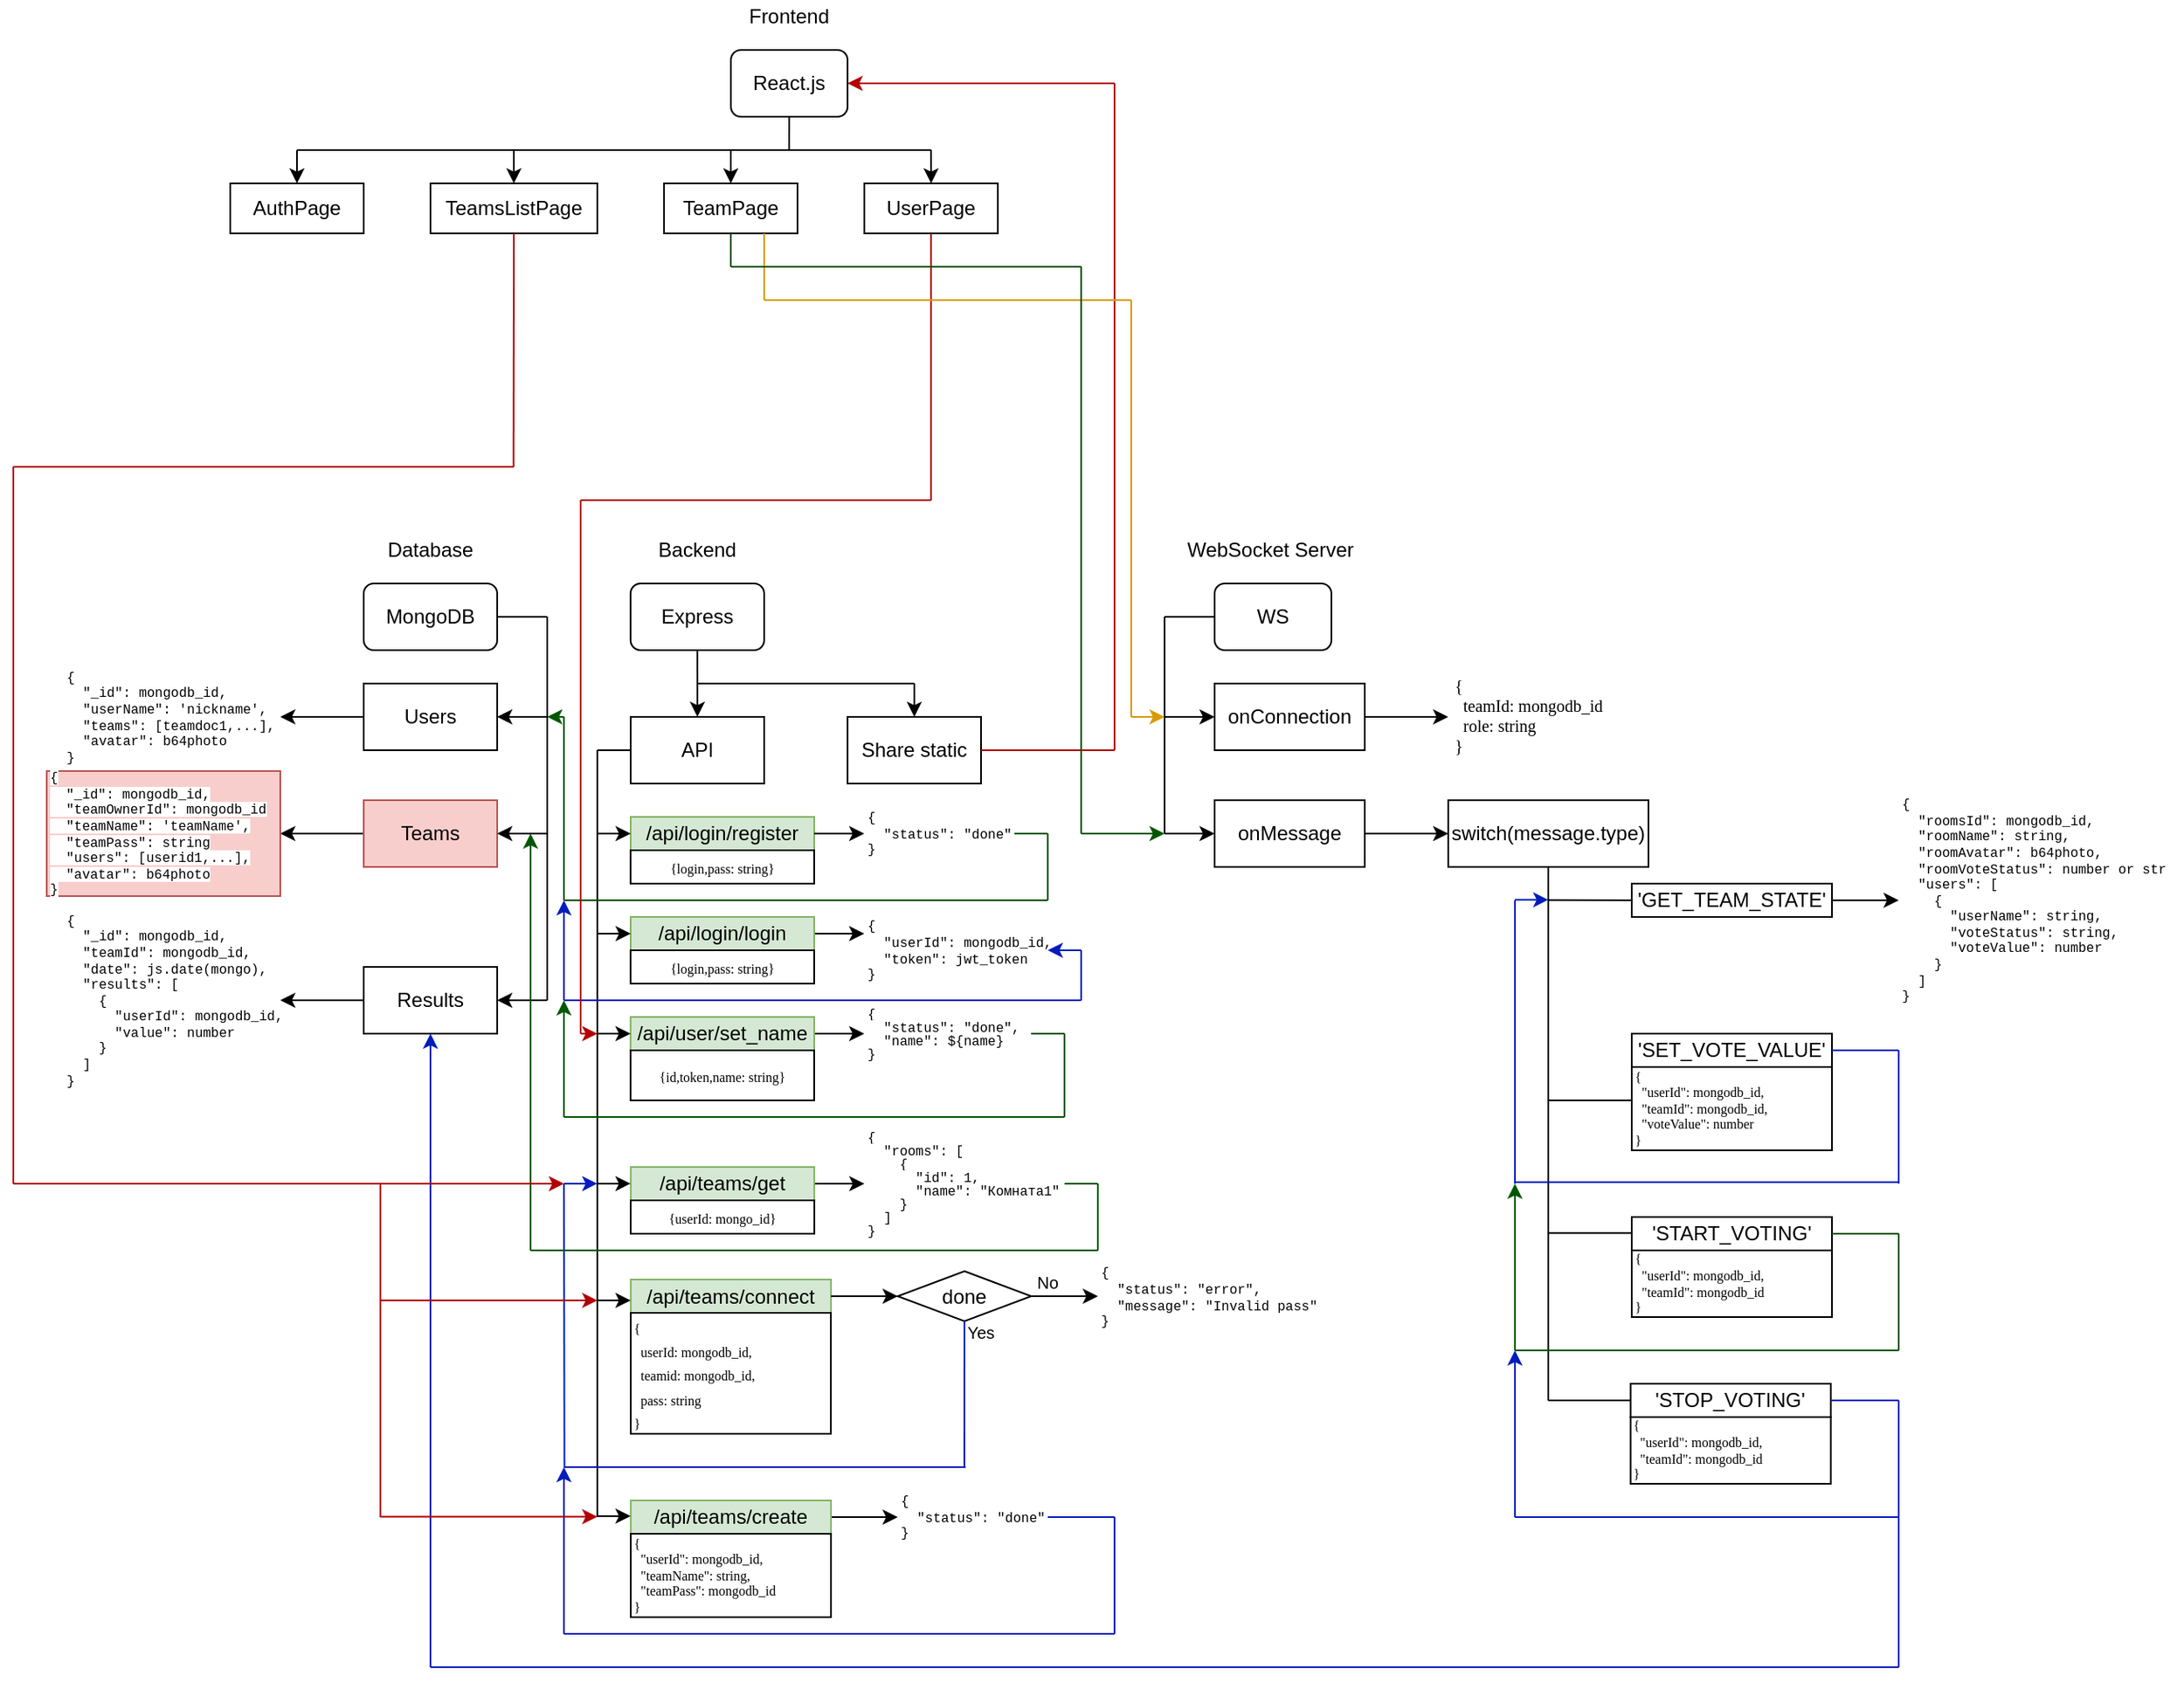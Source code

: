 <mxfile version="12.4.2" type="device" pages="1"><diagram id="oqWK3I_0CHw4mxPbnRMD" name="Planning Poker"><mxGraphModel dx="1673" dy="2136" grid="1" gridSize="10" guides="1" tooltips="1" connect="1" arrows="1" fold="1" page="1" pageScale="1" pageWidth="827" pageHeight="1169" math="0" shadow="0"><root><mxCell id="0"/><mxCell id="1" parent="0"/><mxCell id="MlrkvSgmMWISYSeaWfEt-1" value="Backend" style="text;html=1;strokeColor=none;fillColor=none;align=center;verticalAlign=middle;whiteSpace=wrap;rounded=0;" parent="1" vertex="1"><mxGeometry x="550" y="-800" width="60" height="20" as="geometry"/></mxCell><mxCell id="MlrkvSgmMWISYSeaWfEt-4" value="WS" style="rounded=1;whiteSpace=wrap;html=1;" parent="1" vertex="1"><mxGeometry x="890" y="-770" width="70" height="40" as="geometry"/></mxCell><mxCell id="MlrkvSgmMWISYSeaWfEt-18" style="edgeStyle=orthogonalEdgeStyle;rounded=0;orthogonalLoop=1;jettySize=auto;html=1;exitX=1;exitY=0.5;exitDx=0;exitDy=0;entryX=0;entryY=0.5;entryDx=0;entryDy=0;" parent="1" source="MlrkvSgmMWISYSeaWfEt-16" edge="1"><mxGeometry relative="1" as="geometry"><mxPoint x="1030" y="-690" as="targetPoint"/></mxGeometry></mxCell><mxCell id="MlrkvSgmMWISYSeaWfEt-16" value="onConnection" style="rounded=0;whiteSpace=wrap;html=1;" parent="1" vertex="1"><mxGeometry x="890" y="-710" width="90" height="40" as="geometry"/></mxCell><mxCell id="MlrkvSgmMWISYSeaWfEt-21" style="edgeStyle=orthogonalEdgeStyle;rounded=0;orthogonalLoop=1;jettySize=auto;html=1;exitX=1;exitY=0.5;exitDx=0;exitDy=0;entryX=0;entryY=0.5;entryDx=0;entryDy=0;" parent="1" source="MlrkvSgmMWISYSeaWfEt-19" target="MlrkvSgmMWISYSeaWfEt-20" edge="1"><mxGeometry relative="1" as="geometry"/></mxCell><mxCell id="MlrkvSgmMWISYSeaWfEt-19" value="onMessage" style="rounded=0;whiteSpace=wrap;html=1;" parent="1" vertex="1"><mxGeometry x="890" y="-640" width="90" height="40" as="geometry"/></mxCell><mxCell id="MlrkvSgmMWISYSeaWfEt-20" value="switch(message.type)" style="rounded=0;whiteSpace=wrap;html=1;" parent="1" vertex="1"><mxGeometry x="1030" y="-640" width="120" height="40" as="geometry"/></mxCell><mxCell id="MlrkvSgmMWISYSeaWfEt-22" value="" style="endArrow=none;html=1;entryX=0.5;entryY=1;entryDx=0;entryDy=0;" parent="1" target="MlrkvSgmMWISYSeaWfEt-20" edge="1"><mxGeometry width="50" height="50" relative="1" as="geometry"><mxPoint x="1090" y="-280" as="sourcePoint"/><mxPoint x="1083" y="-550" as="targetPoint"/></mxGeometry></mxCell><mxCell id="MlrkvSgmMWISYSeaWfEt-23" value="" style="endArrow=none;html=1;" parent="1" edge="1"><mxGeometry width="50" height="50" relative="1" as="geometry"><mxPoint x="1090" y="-580.1" as="sourcePoint"/><mxPoint x="1140" y="-580.055" as="targetPoint"/></mxGeometry></mxCell><mxCell id="MlrkvSgmMWISYSeaWfEt-27" value="" style="endArrow=none;html=1;entryX=0;entryY=0.5;entryDx=0;entryDy=0;" parent="1" target="MlrkvSgmMWISYSeaWfEt-4" edge="1"><mxGeometry width="50" height="50" relative="1" as="geometry"><mxPoint x="860" y="-750" as="sourcePoint"/><mxPoint x="840" y="-740" as="targetPoint"/></mxGeometry></mxCell><mxCell id="MlrkvSgmMWISYSeaWfEt-28" value="" style="endArrow=none;html=1;" parent="1" edge="1"><mxGeometry width="50" height="50" relative="1" as="geometry"><mxPoint x="860" y="-620" as="sourcePoint"/><mxPoint x="860" y="-750" as="targetPoint"/></mxGeometry></mxCell><mxCell id="MlrkvSgmMWISYSeaWfEt-29" value="" style="endArrow=classic;html=1;entryX=0;entryY=0.5;entryDx=0;entryDy=0;" parent="1" target="MlrkvSgmMWISYSeaWfEt-16" edge="1"><mxGeometry width="50" height="50" relative="1" as="geometry"><mxPoint x="860" y="-690" as="sourcePoint"/><mxPoint x="910" y="-740" as="targetPoint"/></mxGeometry></mxCell><mxCell id="MlrkvSgmMWISYSeaWfEt-31" value="" style="endArrow=classic;html=1;entryX=0;entryY=0.5;entryDx=0;entryDy=0;" parent="1" target="MlrkvSgmMWISYSeaWfEt-19" edge="1"><mxGeometry width="50" height="50" relative="1" as="geometry"><mxPoint x="860" y="-620" as="sourcePoint"/><mxPoint x="910" y="-670" as="targetPoint"/></mxGeometry></mxCell><mxCell id="v33oi01ubIaCgKo_SP07-1" value="MongoDB" style="rounded=1;whiteSpace=wrap;html=1;" parent="1" vertex="1"><mxGeometry x="380" y="-770" width="80" height="40" as="geometry"/></mxCell><mxCell id="v33oi01ubIaCgKo_SP07-2" value="Users" style="rounded=0;whiteSpace=wrap;html=1;" parent="1" vertex="1"><mxGeometry x="380" y="-710" width="80" height="40" as="geometry"/></mxCell><mxCell id="v33oi01ubIaCgKo_SP07-3" value="" style="endArrow=none;html=1;exitX=1;exitY=0.5;exitDx=0;exitDy=0;" parent="1" source="v33oi01ubIaCgKo_SP07-1" edge="1"><mxGeometry width="50" height="50" relative="1" as="geometry"><mxPoint x="480" y="-760" as="sourcePoint"/><mxPoint x="490" y="-750" as="targetPoint"/></mxGeometry></mxCell><mxCell id="v33oi01ubIaCgKo_SP07-4" value="" style="endArrow=none;html=1;" parent="1" edge="1"><mxGeometry width="50" height="50" relative="1" as="geometry"><mxPoint x="490" y="-520" as="sourcePoint"/><mxPoint x="490" y="-750" as="targetPoint"/></mxGeometry></mxCell><mxCell id="v33oi01ubIaCgKo_SP07-5" value="" style="endArrow=classic;html=1;entryX=1;entryY=0.5;entryDx=0;entryDy=0;" parent="1" target="v33oi01ubIaCgKo_SP07-2" edge="1"><mxGeometry width="50" height="50" relative="1" as="geometry"><mxPoint x="490" y="-690" as="sourcePoint"/><mxPoint x="230" y="-750" as="targetPoint"/></mxGeometry></mxCell><mxCell id="v33oi01ubIaCgKo_SP07-6" value="&amp;nbsp;" style="text;html=1;align=center;verticalAlign=middle;resizable=0;points=[];;autosize=1;" parent="1" vertex="1"><mxGeometry x="481" y="-660" width="20" height="20" as="geometry"/></mxCell><mxCell id="v33oi01ubIaCgKo_SP07-8" value="" style="endArrow=classic;html=1;exitX=0;exitY=0.5;exitDx=0;exitDy=0;entryX=1;entryY=0.5;entryDx=0;entryDy=0;" parent="1" source="v33oi01ubIaCgKo_SP07-2" target="v33oi01ubIaCgKo_SP07-12" edge="1"><mxGeometry width="50" height="50" relative="1" as="geometry"><mxPoint x="200" y="-730" as="sourcePoint"/><mxPoint x="330" y="-690" as="targetPoint"/></mxGeometry></mxCell><mxCell id="v33oi01ubIaCgKo_SP07-11" value="Database" style="text;html=1;strokeColor=none;fillColor=none;align=center;verticalAlign=middle;whiteSpace=wrap;rounded=0;" parent="1" vertex="1"><mxGeometry x="390" y="-800" width="60" height="20" as="geometry"/></mxCell><mxCell id="v33oi01ubIaCgKo_SP07-12" value="&lt;div style=&quot;font-family: &amp;#34;jetbrains mono&amp;#34; , &amp;#34;consolas&amp;#34; , &amp;#34;courier new&amp;#34; , monospace ; line-height: 120% ; white-space: pre ; font-size: 8px&quot;&gt;&lt;div&gt;&lt;span style=&quot;background-color: rgb(255 , 255 , 255)&quot;&gt;{&lt;/span&gt;&lt;/div&gt;&lt;div&gt;&lt;span style=&quot;background-color: rgb(255 , 255 , 255)&quot;&gt;&amp;nbsp;&amp;nbsp;&quot;_id&quot;: mongodb_id,&lt;/span&gt;&lt;/div&gt;&lt;div&gt;&lt;span style=&quot;background-color: rgb(255 , 255 , 255)&quot;&gt;  &quot;userName&quot;: 'nickname',&lt;/span&gt;&lt;/div&gt;&lt;div&gt;&lt;span style=&quot;background-color: rgb(255 , 255 , 255)&quot;&gt;  &quot;teams&quot;: [teamdoc1,...],&lt;/span&gt;&lt;/div&gt;&lt;div&gt;&lt;span style=&quot;background-color: rgb(255 , 255 , 255)&quot;&gt;  &quot;avatar&quot;: b64photo&lt;/span&gt;&lt;/div&gt;&lt;div&gt;&lt;span style=&quot;background-color: rgb(255 , 255 , 255)&quot;&gt;}&lt;/span&gt;&lt;/div&gt;&lt;/div&gt;" style="text;html=1;strokeColor=none;fillColor=none;align=left;verticalAlign=middle;whiteSpace=wrap;rounded=0;" parent="1" vertex="1"><mxGeometry x="200" y="-715" width="130" height="50" as="geometry"/></mxCell><mxCell id="v33oi01ubIaCgKo_SP07-16" style="edgeStyle=orthogonalEdgeStyle;rounded=0;orthogonalLoop=1;jettySize=auto;html=1;entryX=1;entryY=0.5;entryDx=0;entryDy=0;" parent="1" source="v33oi01ubIaCgKo_SP07-13" target="v33oi01ubIaCgKo_SP07-15" edge="1"><mxGeometry relative="1" as="geometry"/></mxCell><mxCell id="v33oi01ubIaCgKo_SP07-13" value="Teams" style="rounded=0;whiteSpace=wrap;html=1;fillColor=#f8cecc;strokeColor=#b85450;" parent="1" vertex="1"><mxGeometry x="380" y="-640" width="80" height="40" as="geometry"/></mxCell><mxCell id="v33oi01ubIaCgKo_SP07-14" value="" style="endArrow=classic;html=1;entryX=1;entryY=0.5;entryDx=0;entryDy=0;" parent="1" target="v33oi01ubIaCgKo_SP07-13" edge="1"><mxGeometry width="50" height="50" relative="1" as="geometry"><mxPoint x="490" y="-620" as="sourcePoint"/><mxPoint x="560" y="-590" as="targetPoint"/></mxGeometry></mxCell><mxCell id="v33oi01ubIaCgKo_SP07-15" value="&lt;div style=&quot;font-family: &amp;#34;jetbrains mono&amp;#34; , &amp;#34;consolas&amp;#34; , &amp;#34;courier new&amp;#34; , monospace ; line-height: 120% ; white-space: pre ; font-size: 8px&quot;&gt;&lt;div&gt;&lt;span style=&quot;background-color: rgb(255 , 255 , 255)&quot;&gt;{&lt;/span&gt;&lt;/div&gt;&lt;div&gt;&lt;span style=&quot;background-color: rgb(255 , 255 , 255)&quot;&gt;&amp;nbsp;&amp;nbsp;&quot;_id&quot;: mongodb_id,&lt;/span&gt;&lt;/div&gt;&lt;div&gt;&lt;span style=&quot;background-color: rgb(255 , 255 , 255)&quot;&gt;  &quot;teamOwnerId&quot;: mongodb_id&lt;/span&gt;&lt;/div&gt;&lt;div&gt;&lt;span style=&quot;background-color: rgb(255 , 255 , 255)&quot;&gt;  &quot;teamName&quot;: 'teamName',&lt;/span&gt;&lt;/div&gt;&lt;div&gt;&lt;span style=&quot;background-color: rgb(255 , 255 , 255)&quot;&gt;  &quot;teamPass&quot;: string&lt;/span&gt;&lt;/div&gt;&lt;div&gt;&lt;span style=&quot;background-color: rgb(255 , 255 , 255)&quot;&gt;  &quot;users&quot;: [userid1,...],&lt;/span&gt;&lt;/div&gt;&lt;div&gt;&lt;span style=&quot;background-color: rgb(255 , 255 , 255)&quot;&gt;  &quot;avatar&quot;: b64photo&lt;/span&gt;&lt;/div&gt;&lt;div&gt;&lt;span style=&quot;background-color: rgb(255 , 255 , 255)&quot;&gt;}&lt;/span&gt;&lt;/div&gt;&lt;/div&gt;" style="text;html=1;strokeColor=#b85450;fillColor=#f8cecc;align=left;verticalAlign=middle;whiteSpace=wrap;rounded=0;" parent="1" vertex="1"><mxGeometry x="190" y="-657.5" width="140" height="75" as="geometry"/></mxCell><mxCell id="v33oi01ubIaCgKo_SP07-20" style="edgeStyle=orthogonalEdgeStyle;rounded=0;orthogonalLoop=1;jettySize=auto;html=1;entryX=1;entryY=0.5;entryDx=0;entryDy=0;" parent="1" source="v33oi01ubIaCgKo_SP07-17" target="v33oi01ubIaCgKo_SP07-19" edge="1"><mxGeometry relative="1" as="geometry"/></mxCell><mxCell id="v33oi01ubIaCgKo_SP07-17" value="Results" style="rounded=0;whiteSpace=wrap;html=1;" parent="1" vertex="1"><mxGeometry x="380" y="-540" width="80" height="40" as="geometry"/></mxCell><mxCell id="v33oi01ubIaCgKo_SP07-18" value="" style="endArrow=classic;html=1;entryX=1;entryY=0.5;entryDx=0;entryDy=0;" parent="1" target="v33oi01ubIaCgKo_SP07-17" edge="1"><mxGeometry width="50" height="50" relative="1" as="geometry"><mxPoint x="490" y="-520" as="sourcePoint"/><mxPoint x="540" y="-620" as="targetPoint"/></mxGeometry></mxCell><mxCell id="v33oi01ubIaCgKo_SP07-19" value="&lt;div style=&quot;font-family: &amp;#34;jetbrains mono&amp;#34; , &amp;#34;consolas&amp;#34; , &amp;#34;courier new&amp;#34; , monospace ; line-height: 120% ; white-space: pre ; font-size: 8px&quot;&gt;&lt;div&gt;&lt;span style=&quot;background-color: rgb(255 , 255 , 255)&quot;&gt;{&lt;/span&gt;&lt;/div&gt;&lt;div&gt;&lt;span style=&quot;background-color: rgb(255 , 255 , 255)&quot;&gt;&amp;nbsp;&amp;nbsp;&quot;_id&quot;: mongodb_id,&lt;/span&gt;&lt;/div&gt;&lt;div&gt;&lt;span style=&quot;background-color: rgb(255 , 255 , 255)&quot;&gt;  &quot;teamId&quot;: mongodb_id,&lt;/span&gt;&lt;/div&gt;&lt;div&gt;&lt;span style=&quot;background-color: rgb(255 , 255 , 255)&quot;&gt;  &quot;date&quot;: js.date(mongo),&lt;/span&gt;&lt;/div&gt;&lt;div&gt;&lt;span style=&quot;background-color: rgb(255 , 255 , 255)&quot;&gt;  &quot;results&quot;: [&lt;/span&gt;&lt;/div&gt;&lt;div&gt;&lt;span style=&quot;background-color: rgb(255 , 255 , 255)&quot;&gt;    {&lt;/span&gt;&lt;/div&gt;&lt;div&gt;&lt;span style=&quot;background-color: rgb(255 , 255 , 255)&quot;&gt;      &quot;userId&quot;: &lt;/span&gt;&lt;span style=&quot;background-color: rgb(255 , 255 , 255)&quot;&gt;mongodb_id,&lt;/span&gt;&lt;/div&gt;&lt;div&gt;&lt;span style=&quot;background-color: rgb(255 , 255 , 255)&quot;&gt;      &quot;value&quot;: number&lt;/span&gt;&lt;/div&gt;&lt;div&gt;&lt;span style=&quot;background-color: rgb(255 , 255 , 255)&quot;&gt;    }&lt;/span&gt;&lt;/div&gt;&lt;div&gt;&lt;span style=&quot;background-color: rgb(255 , 255 , 255)&quot;&gt;  ]&lt;/span&gt;&lt;/div&gt;&lt;div&gt;&lt;span style=&quot;background-color: rgb(255 , 255 , 255)&quot;&gt;}&lt;/span&gt;&lt;/div&gt;&lt;/div&gt;" style="text;html=1;strokeColor=none;fillColor=none;align=left;verticalAlign=middle;whiteSpace=wrap;rounded=0;" parent="1" vertex="1"><mxGeometry x="200" y="-570" width="130" height="100" as="geometry"/></mxCell><mxCell id="v33oi01ubIaCgKo_SP07-22" value="" style="endArrow=none;html=1;entryX=0;entryY=0.5;entryDx=0;entryDy=0;" parent="1" edge="1"><mxGeometry width="50" height="50" relative="1" as="geometry"><mxPoint x="1090" y="-460" as="sourcePoint"/><mxPoint x="1140" y="-460" as="targetPoint"/></mxGeometry></mxCell><mxCell id="v33oi01ubIaCgKo_SP07-36" value="" style="endArrow=none;html=1;fillColor=#0050ef;strokeColor=#001DBC;" parent="1" edge="1"><mxGeometry width="50" height="50" relative="1" as="geometry"><mxPoint x="500.31" y="-240" as="sourcePoint"/><mxPoint x="500" y="-410" as="targetPoint"/></mxGeometry></mxCell><mxCell id="v33oi01ubIaCgKo_SP07-45" style="edgeStyle=orthogonalEdgeStyle;rounded=0;orthogonalLoop=1;jettySize=auto;html=1;exitX=1;exitY=0.5;exitDx=0;exitDy=0;entryX=0;entryY=0.5;entryDx=0;entryDy=0;" parent="1" source="v33oi01ubIaCgKo_SP07-39" target="v33oi01ubIaCgKo_SP07-44" edge="1"><mxGeometry relative="1" as="geometry"/></mxCell><mxCell id="v33oi01ubIaCgKo_SP07-39" value="'GET_TEAM_STATE'" style="text;html=1;strokeColor=#000000;fillColor=none;align=center;verticalAlign=middle;whiteSpace=wrap;rounded=0;" parent="1" vertex="1"><mxGeometry x="1140" y="-590" width="120" height="20" as="geometry"/></mxCell><mxCell id="v33oi01ubIaCgKo_SP07-44" value="&lt;div style=&quot;font-family: &amp;#34;jetbrains mono&amp;#34; , &amp;#34;consolas&amp;#34; , &amp;#34;courier new&amp;#34; , monospace ; line-height: 120% ; white-space: pre ; font-size: 8px&quot;&gt;&lt;div&gt;&lt;span style=&quot;background-color: rgb(255 , 255 , 255)&quot;&gt;{&lt;/span&gt;&lt;/div&gt;&lt;div&gt;&lt;span style=&quot;background-color: rgb(255 , 255 , 255)&quot;&gt;&amp;nbsp;&amp;nbsp;&quot;roomsId&quot;:&amp;nbsp;mongodb_id,&lt;/span&gt;&lt;/div&gt;&lt;div&gt;&lt;span style=&quot;background-color: rgb(255 , 255 , 255)&quot;&gt;  &quot;roomName&quot;: string,&lt;/span&gt;&lt;/div&gt;&lt;div&gt;&lt;span style=&quot;background-color: rgb(255 , 255 , 255)&quot;&gt;  &quot;roomAvatar&quot;: b64photo,&lt;/span&gt;&lt;/div&gt;&lt;div&gt;&lt;span style=&quot;background-color: rgb(255 , 255 , 255)&quot;&gt;  &quot;roomVoteStatus&quot;: number or str&lt;/span&gt;&lt;/div&gt;&lt;div&gt;&lt;span style=&quot;background-color: rgb(255 , 255 , 255)&quot;&gt;  &quot;users&quot;: [&lt;/span&gt;&lt;/div&gt;&lt;div&gt;&lt;span style=&quot;background-color: rgb(255 , 255 , 255)&quot;&gt;    {&lt;/span&gt;&lt;/div&gt;&lt;div&gt;&lt;span style=&quot;background-color: rgb(255 , 255 , 255)&quot;&gt;      &quot;userName&quot;: string,&lt;/span&gt;&lt;/div&gt;&lt;div&gt;&lt;span style=&quot;background-color: rgb(255 , 255 , 255)&quot;&gt;      &quot;voteStatus&quot;: string,&lt;/span&gt;&lt;/div&gt;&lt;div&gt;&lt;span style=&quot;background-color: rgb(255 , 255 , 255)&quot;&gt;      &quot;voteValue&quot;: number &lt;/span&gt;&lt;/div&gt;&lt;div&gt;&lt;span style=&quot;background-color: rgb(255 , 255 , 255)&quot;&gt;    }&lt;/span&gt;&lt;/div&gt;&lt;div&gt;&lt;span style=&quot;background-color: rgb(255 , 255 , 255)&quot;&gt;  ]&lt;/span&gt;&lt;/div&gt;&lt;div&gt;&lt;span style=&quot;background-color: rgb(255 , 255 , 255)&quot;&gt;}&lt;/span&gt;&lt;/div&gt;&lt;/div&gt;" style="text;html=1;strokeColor=none;fillColor=none;align=left;verticalAlign=middle;whiteSpace=wrap;rounded=0;" parent="1" vertex="1"><mxGeometry x="1300" y="-640" width="170" height="120" as="geometry"/></mxCell><mxCell id="v33oi01ubIaCgKo_SP07-46" value="&lt;div style=&quot;line-height: 120% ; white-space: pre ; font-size: 10px&quot;&gt;&lt;font face=&quot;JetBrains Mono&quot;&gt;&lt;span style=&quot;white-space: normal&quot;&gt;{&lt;/span&gt;&lt;br style=&quot;white-space: normal&quot;&gt;&lt;span style=&quot;white-space: normal&quot;&gt;&amp;nbsp; teamId: mongodb_id&lt;/span&gt;&lt;br style=&quot;white-space: normal&quot;&gt;&lt;span style=&quot;white-space: normal&quot;&gt;&amp;nbsp; role: string&lt;/span&gt;&lt;br style=&quot;white-space: normal&quot;&gt;&lt;span style=&quot;white-space: normal&quot;&gt;}&lt;/span&gt;&lt;/font&gt;&lt;font face=&quot;jetbrains mono, consolas, courier new, monospace&quot;&gt;&lt;br&gt;&lt;/font&gt;&lt;/div&gt;" style="text;html=1;strokeColor=none;fillColor=none;align=left;verticalAlign=middle;whiteSpace=wrap;rounded=0;" parent="1" vertex="1"><mxGeometry x="1031.5" y="-715" width="130" height="50" as="geometry"/></mxCell><mxCell id="Oaos-0lOZ_Vp9JXJW6OH-1" value="'SET_VOTE_VALUE'" style="text;html=1;strokeColor=#000000;fillColor=none;align=center;verticalAlign=middle;whiteSpace=wrap;rounded=0;" parent="1" vertex="1"><mxGeometry x="1140" y="-500" width="120" height="20" as="geometry"/></mxCell><mxCell id="Oaos-0lOZ_Vp9JXJW6OH-4" value="&lt;div style=&quot;line-height: 120% ; white-space: pre ; font-size: 8px&quot;&gt;&lt;div&gt;&lt;span style=&quot;background-color: rgb(255 , 255 , 255)&quot;&gt;{&lt;/span&gt;&lt;/div&gt;&lt;div&gt;&lt;span style=&quot;background-color: rgb(255 , 255 , 255)&quot;&gt;&amp;nbsp;&amp;nbsp;&quot;userId&quot;:&amp;nbsp;mongodb_id,&lt;/span&gt;&lt;/div&gt;&lt;div&gt;&lt;span style=&quot;background-color: rgb(255 , 255 , 255)&quot;&gt;  &quot;teamId&quot;: &lt;/span&gt;&lt;span style=&quot;background-color: rgb(255 , 255 , 255)&quot;&gt;mongodb_id&lt;/span&gt;&lt;span style=&quot;background-color: rgb(255 , 255 , 255)&quot;&gt;,&lt;/span&gt;&lt;/div&gt;&lt;div&gt;&lt;span style=&quot;background-color: rgb(255 , 255 , 255)&quot;&gt;  &quot;voteValue&quot;: number&lt;/span&gt;&lt;/div&gt;&lt;div&gt;&lt;span style=&quot;background-color: rgb(255 , 255 , 255)&quot;&gt;}&lt;/span&gt;&lt;/div&gt;&lt;/div&gt;" style="text;html=1;strokeColor=#000000;fillColor=none;align=left;verticalAlign=middle;whiteSpace=wrap;rounded=0;fontFamily=JetBrains Mono;" parent="1" vertex="1"><mxGeometry x="1140" y="-480" width="120" height="50" as="geometry"/></mxCell><mxCell id="Oaos-0lOZ_Vp9JXJW6OH-5" value="" style="endArrow=none;html=1;exitX=1;exitY=0.5;exitDx=0;exitDy=0;fillColor=#0050ef;strokeColor=#001DBC;" parent="1" source="Oaos-0lOZ_Vp9JXJW6OH-1" edge="1"><mxGeometry width="50" height="50" relative="1" as="geometry"><mxPoint x="1360" y="-220" as="sourcePoint"/><mxPoint x="1300" y="-490" as="targetPoint"/></mxGeometry></mxCell><mxCell id="Oaos-0lOZ_Vp9JXJW6OH-6" value="" style="endArrow=none;html=1;fillColor=#0050ef;strokeColor=#001DBC;" parent="1" edge="1"><mxGeometry width="50" height="50" relative="1" as="geometry"><mxPoint x="1300" y="-410" as="sourcePoint"/><mxPoint x="1300" y="-490" as="targetPoint"/></mxGeometry></mxCell><mxCell id="Oaos-0lOZ_Vp9JXJW6OH-7" value="" style="endArrow=none;html=1;fillColor=#0050ef;strokeColor=#001DBC;" parent="1" edge="1"><mxGeometry width="50" height="50" relative="1" as="geometry"><mxPoint x="1070" y="-410.83" as="sourcePoint"/><mxPoint x="1300" y="-410.83" as="targetPoint"/></mxGeometry></mxCell><mxCell id="Oaos-0lOZ_Vp9JXJW6OH-8" value="" style="endArrow=none;html=1;fillColor=#0050ef;strokeColor=#001DBC;" parent="1" edge="1"><mxGeometry width="50" height="50" relative="1" as="geometry"><mxPoint x="1070" y="-410.0" as="sourcePoint"/><mxPoint x="1070" y="-580" as="targetPoint"/></mxGeometry></mxCell><mxCell id="Oaos-0lOZ_Vp9JXJW6OH-9" value="" style="endArrow=classic;html=1;fillColor=#0050ef;strokeColor=#001DBC;" parent="1" edge="1"><mxGeometry width="50" height="50" relative="1" as="geometry"><mxPoint x="1070" y="-580.29" as="sourcePoint"/><mxPoint x="1090" y="-580.29" as="targetPoint"/></mxGeometry></mxCell><mxCell id="B902b1AEqT6M-27UrcJr-45" style="edgeStyle=orthogonalEdgeStyle;rounded=0;orthogonalLoop=1;jettySize=auto;html=1;exitX=1;exitY=0.5;exitDx=0;exitDy=0;entryX=0;entryY=0.5;entryDx=0;entryDy=0;" parent="1" source="B902b1AEqT6M-27UrcJr-1" target="B902b1AEqT6M-27UrcJr-44" edge="1"><mxGeometry relative="1" as="geometry"/></mxCell><mxCell id="B902b1AEqT6M-27UrcJr-1" value="/api/teams/create" style="text;html=1;strokeColor=#82b366;fillColor=#d5e8d4;align=center;verticalAlign=middle;whiteSpace=wrap;rounded=0;" parent="1" vertex="1"><mxGeometry x="540.07" y="-220" width="120" height="20" as="geometry"/></mxCell><mxCell id="B902b1AEqT6M-27UrcJr-2" value="&lt;div style=&quot;line-height: 120% ; white-space: pre ; font-size: 8px&quot;&gt;&lt;div&gt;&lt;span style=&quot;background-color: rgb(255 , 255 , 255)&quot;&gt;{&lt;/span&gt;&lt;/div&gt;&lt;div&gt;&lt;span style=&quot;background-color: rgb(255 , 255 , 255)&quot;&gt;&amp;nbsp;&amp;nbsp;&quot;userId&quot;:&amp;nbsp;mongodb_id,&lt;/span&gt;&lt;/div&gt;&lt;div&gt;&lt;span style=&quot;background-color: rgb(255 , 255 , 255)&quot;&gt;  &quot;teamName&quot;: string,&lt;/span&gt;&lt;/div&gt;&lt;div&gt;&lt;span style=&quot;background-color: rgb(255 , 255 , 255)&quot;&gt;  &quot;teamPass&quot;: &lt;/span&gt;&lt;span style=&quot;background-color: rgb(255 , 255 , 255)&quot;&gt;mongodb_id&lt;/span&gt;&lt;/div&gt;&lt;div&gt;&lt;span style=&quot;background-color: rgb(255 , 255 , 255)&quot;&gt;}&lt;/span&gt;&lt;/div&gt;&lt;/div&gt;" style="text;html=1;strokeColor=#000000;fillColor=none;align=left;verticalAlign=middle;whiteSpace=wrap;rounded=0;fontFamily=JetBrains Mono;" parent="1" vertex="1"><mxGeometry x="540.07" y="-200" width="120" height="50" as="geometry"/></mxCell><mxCell id="B902b1AEqT6M-27UrcJr-3" value="Express" style="rounded=1;whiteSpace=wrap;html=1;" parent="1" vertex="1"><mxGeometry x="539.93" y="-770" width="80.07" height="40" as="geometry"/></mxCell><mxCell id="B902b1AEqT6M-27UrcJr-4" value="API" style="rounded=0;whiteSpace=wrap;html=1;" parent="1" vertex="1"><mxGeometry x="540" y="-690" width="80" height="40" as="geometry"/></mxCell><mxCell id="B902b1AEqT6M-27UrcJr-5" value="" style="endArrow=none;html=1;entryX=0.5;entryY=1;entryDx=0;entryDy=0;" parent="1" target="B902b1AEqT6M-27UrcJr-3" edge="1"><mxGeometry width="50" height="50" relative="1" as="geometry"><mxPoint x="580" y="-710" as="sourcePoint"/><mxPoint x="700" y="-700" as="targetPoint"/></mxGeometry></mxCell><mxCell id="B902b1AEqT6M-27UrcJr-6" value="" style="endArrow=none;html=1;" parent="1" edge="1"><mxGeometry width="50" height="50" relative="1" as="geometry"><mxPoint x="580" y="-710" as="sourcePoint"/><mxPoint x="710" y="-710" as="targetPoint"/></mxGeometry></mxCell><mxCell id="B902b1AEqT6M-27UrcJr-7" value="" style="endArrow=classic;html=1;entryX=0.5;entryY=0;entryDx=0;entryDy=0;" parent="1" target="B902b1AEqT6M-27UrcJr-4" edge="1"><mxGeometry width="50" height="50" relative="1" as="geometry"><mxPoint x="580" y="-710" as="sourcePoint"/><mxPoint x="750" y="-670" as="targetPoint"/></mxGeometry></mxCell><mxCell id="B902b1AEqT6M-27UrcJr-8" value="" style="endArrow=none;html=1;entryX=0;entryY=0.5;entryDx=0;entryDy=0;" parent="1" target="B902b1AEqT6M-27UrcJr-4" edge="1"><mxGeometry width="50" height="50" relative="1" as="geometry"><mxPoint x="520" y="-670" as="sourcePoint"/><mxPoint x="580" y="-590" as="targetPoint"/></mxGeometry></mxCell><mxCell id="B902b1AEqT6M-27UrcJr-9" value="" style="endArrow=none;html=1;" parent="1" edge="1"><mxGeometry width="50" height="50" relative="1" as="geometry"><mxPoint x="520" y="-210" as="sourcePoint"/><mxPoint x="520" y="-670" as="targetPoint"/></mxGeometry></mxCell><mxCell id="B902b1AEqT6M-27UrcJr-10" value="/api/login/register" style="rounded=0;whiteSpace=wrap;html=1;fillColor=#d5e8d4;strokeColor=#82b366;" parent="1" vertex="1"><mxGeometry x="540" y="-630" width="110" height="20" as="geometry"/></mxCell><mxCell id="B902b1AEqT6M-27UrcJr-11" value="" style="endArrow=classic;html=1;entryX=0;entryY=0.5;entryDx=0;entryDy=0;" parent="1" target="B902b1AEqT6M-27UrcJr-10" edge="1"><mxGeometry width="50" height="50" relative="1" as="geometry"><mxPoint x="520" y="-620" as="sourcePoint"/><mxPoint x="650" y="-560" as="targetPoint"/></mxGeometry></mxCell><mxCell id="B902b1AEqT6M-27UrcJr-12" value="&lt;font style=&quot;font-size: 8px&quot; face=&quot;JetBrains Mono&quot;&gt;{login,pass: string}&lt;/font&gt;" style="text;html=1;strokeColor=#000000;fillColor=none;align=center;verticalAlign=middle;whiteSpace=wrap;rounded=0;" parent="1" vertex="1"><mxGeometry x="539.93" y="-610" width="110.07" height="20" as="geometry"/></mxCell><mxCell id="B902b1AEqT6M-27UrcJr-13" value="" style="endArrow=classic;html=1;exitX=1;exitY=0.5;exitDx=0;exitDy=0;" parent="1" source="B902b1AEqT6M-27UrcJr-10" edge="1"><mxGeometry width="50" height="50" relative="1" as="geometry"><mxPoint x="710" y="-560" as="sourcePoint"/><mxPoint x="680" y="-620" as="targetPoint"/></mxGeometry></mxCell><mxCell id="B902b1AEqT6M-27UrcJr-14" value="&lt;div style=&quot;font-family: &amp;#34;jetbrains mono&amp;#34; , &amp;#34;consolas&amp;#34; , &amp;#34;courier new&amp;#34; , monospace ; line-height: 120% ; white-space: pre ; font-size: 8px&quot;&gt;&lt;div&gt;&lt;span style=&quot;background-color: rgb(255 , 255 , 255)&quot;&gt;{&lt;/span&gt;&lt;/div&gt;&lt;div&gt;&lt;span style=&quot;background-color: rgb(255 , 255 , 255)&quot;&gt;&amp;nbsp;&amp;nbsp;&quot;status&quot;:&amp;nbsp;&quot;done&quot;&lt;/span&gt;&lt;/div&gt;&lt;div&gt;&lt;span style=&quot;background-color: rgb(255 , 255 , 255)&quot;&gt;}&lt;/span&gt;&lt;/div&gt;&lt;/div&gt;" style="text;html=1;strokeColor=none;fillColor=none;align=left;verticalAlign=middle;whiteSpace=wrap;rounded=0;" parent="1" vertex="1"><mxGeometry x="680" y="-633.75" width="90" height="27.5" as="geometry"/></mxCell><mxCell id="B902b1AEqT6M-27UrcJr-19" style="edgeStyle=orthogonalEdgeStyle;rounded=0;orthogonalLoop=1;jettySize=auto;html=1;exitX=1;exitY=0.5;exitDx=0;exitDy=0;entryX=0;entryY=0.25;entryDx=0;entryDy=0;" parent="1" source="B902b1AEqT6M-27UrcJr-15" target="B902b1AEqT6M-27UrcJr-18" edge="1"><mxGeometry relative="1" as="geometry"/></mxCell><mxCell id="B902b1AEqT6M-27UrcJr-15" value="/api/login/login" style="rounded=0;whiteSpace=wrap;html=1;fillColor=#d5e8d4;strokeColor=#82b366;" parent="1" vertex="1"><mxGeometry x="540" y="-570" width="110" height="20" as="geometry"/></mxCell><mxCell id="B902b1AEqT6M-27UrcJr-16" value="&lt;font style=&quot;font-size: 8px&quot; face=&quot;JetBrains Mono&quot;&gt;{login,pass: string}&lt;/font&gt;" style="text;html=1;strokeColor=#000000;fillColor=none;align=center;verticalAlign=middle;whiteSpace=wrap;rounded=0;" parent="1" vertex="1"><mxGeometry x="539.93" y="-550" width="110.07" height="20" as="geometry"/></mxCell><mxCell id="B902b1AEqT6M-27UrcJr-17" value="" style="endArrow=classic;html=1;entryX=0;entryY=0.5;entryDx=0;entryDy=0;" parent="1" target="B902b1AEqT6M-27UrcJr-15" edge="1"><mxGeometry width="50" height="50" relative="1" as="geometry"><mxPoint x="520" y="-560" as="sourcePoint"/><mxPoint x="590" y="-490" as="targetPoint"/></mxGeometry></mxCell><mxCell id="B902b1AEqT6M-27UrcJr-18" value="&lt;div style=&quot;font-family: &amp;#34;jetbrains mono&amp;#34; , &amp;#34;consolas&amp;#34; , &amp;#34;courier new&amp;#34; , monospace ; line-height: 120% ; white-space: pre ; font-size: 8px&quot;&gt;&lt;div&gt;&lt;span style=&quot;background-color: rgb(255 , 255 , 255)&quot;&gt;{&lt;/span&gt;&lt;/div&gt;&lt;div&gt;&lt;span style=&quot;background-color: rgb(255 , 255 , 255)&quot;&gt;&amp;nbsp;&amp;nbsp;&quot;userId&quot;:&amp;nbsp;mongodb_id,&lt;/span&gt;&lt;/div&gt;&lt;div&gt;&lt;span style=&quot;background-color: rgb(255 , 255 , 255)&quot;&gt;  &quot;token&quot;: jwt_token&lt;/span&gt;&lt;/div&gt;&lt;div&gt;&lt;span style=&quot;background-color: rgb(255 , 255 , 255)&quot;&gt;}&lt;/span&gt;&lt;/div&gt;&lt;/div&gt;" style="text;html=1;strokeColor=none;fillColor=none;align=left;verticalAlign=middle;whiteSpace=wrap;rounded=0;" parent="1" vertex="1"><mxGeometry x="680" y="-570" width="110" height="40" as="geometry"/></mxCell><mxCell id="B902b1AEqT6M-27UrcJr-20" value="Share static" style="rounded=0;whiteSpace=wrap;html=1;" parent="1" vertex="1"><mxGeometry x="670" y="-690" width="80" height="40" as="geometry"/></mxCell><mxCell id="B902b1AEqT6M-27UrcJr-21" value="" style="endArrow=classic;html=1;entryX=0.5;entryY=0;entryDx=0;entryDy=0;" parent="1" target="B902b1AEqT6M-27UrcJr-20" edge="1"><mxGeometry width="50" height="50" relative="1" as="geometry"><mxPoint x="710" y="-710" as="sourcePoint"/><mxPoint x="760" y="-760" as="targetPoint"/></mxGeometry></mxCell><mxCell id="B902b1AEqT6M-27UrcJr-22" value="&lt;div style=&quot;font-family: &amp;#34;jetbrains mono&amp;#34; , &amp;#34;consolas&amp;#34; , &amp;#34;courier new&amp;#34; , monospace ; line-height: 100% ; white-space: pre ; font-size: 8px&quot;&gt;&lt;div&gt;&lt;span style=&quot;background-color: rgb(255 , 255 , 255)&quot;&gt;{&lt;/span&gt;&lt;/div&gt;&lt;div&gt;&lt;span style=&quot;background-color: rgb(255 , 255 , 255)&quot;&gt;&amp;nbsp;&amp;nbsp;&quot;rooms&quot;:&amp;nbsp;[&lt;/span&gt;&lt;/div&gt;&lt;div&gt;&lt;span style=&quot;background-color: rgb(255 , 255 , 255)&quot;&gt;&amp;nbsp;&amp;nbsp;&amp;nbsp;&amp;nbsp;{&lt;/span&gt;&lt;/div&gt;&lt;div&gt;&lt;span style=&quot;background-color: rgb(255 , 255 , 255)&quot;&gt;&amp;nbsp;&amp;nbsp;&amp;nbsp;&amp;nbsp;&amp;nbsp;&amp;nbsp;&quot;id&quot;:&amp;nbsp;1,&lt;/span&gt;&lt;/div&gt;&lt;div&gt;&lt;span style=&quot;background-color: rgb(255 , 255 , 255)&quot;&gt;&amp;nbsp;&amp;nbsp;&amp;nbsp;&amp;nbsp;&amp;nbsp;&amp;nbsp;&quot;name&quot;:&amp;nbsp;&quot;Комната1&quot;&lt;/span&gt;&lt;/div&gt;&lt;div&gt;&lt;span style=&quot;background-color: rgb(255 , 255 , 255)&quot;&gt;&amp;nbsp;&amp;nbsp;&amp;nbsp;&amp;nbsp;}&lt;/span&gt;&lt;/div&gt;&lt;div&gt;&lt;span style=&quot;background-color: rgb(255 , 255 , 255)&quot;&gt;&amp;nbsp;&amp;nbsp;]&lt;/span&gt;&lt;/div&gt;&lt;div&gt;&lt;span style=&quot;background-color: rgb(255 , 255 , 255)&quot;&gt;}&lt;/span&gt;&lt;/div&gt;&lt;/div&gt;" style="text;html=1;strokeColor=none;fillColor=none;align=left;verticalAlign=middle;whiteSpace=wrap;rounded=0;" parent="1" vertex="1"><mxGeometry x="680.07" y="-445" width="120" height="70" as="geometry"/></mxCell><mxCell id="B902b1AEqT6M-27UrcJr-23" style="edgeStyle=orthogonalEdgeStyle;rounded=0;orthogonalLoop=1;jettySize=auto;html=1;exitX=1;exitY=0.5;exitDx=0;exitDy=0;entryX=0;entryY=0.5;entryDx=0;entryDy=0;" parent="1" source="B902b1AEqT6M-27UrcJr-24" target="B902b1AEqT6M-27UrcJr-22" edge="1"><mxGeometry relative="1" as="geometry"/></mxCell><mxCell id="B902b1AEqT6M-27UrcJr-24" value="/api/teams/get" style="text;html=1;strokeColor=#82b366;fillColor=#d5e8d4;align=center;verticalAlign=middle;whiteSpace=wrap;rounded=0;" parent="1" vertex="1"><mxGeometry x="540.07" y="-420" width="110" height="20" as="geometry"/></mxCell><mxCell id="B902b1AEqT6M-27UrcJr-25" value="&lt;div style=&quot;font-family: &amp;#34;jetbrains mono&amp;#34; , &amp;#34;consolas&amp;#34; , &amp;#34;courier new&amp;#34; , monospace ; line-height: 100% ; white-space: pre ; font-size: 8px&quot;&gt;&lt;div&gt;&lt;span style=&quot;background-color: rgb(255 , 255 , 255)&quot;&gt;{&lt;/span&gt;&lt;/div&gt;&lt;div&gt;&lt;span style=&quot;background-color: rgb(255 , 255 , 255)&quot;&gt;&amp;nbsp;&amp;nbsp;&quot;status&quot;:&amp;nbsp;&quot;done&quot;,&lt;/span&gt;&lt;/div&gt;&lt;div&gt;&lt;span style=&quot;background-color: rgb(255 , 255 , 255)&quot;&gt;  &quot;name&quot;: ${name}&lt;/span&gt;&lt;/div&gt;&lt;div&gt;&lt;span style=&quot;background-color: rgb(255 , 255 , 255)&quot;&gt;}&lt;/span&gt;&lt;/div&gt;&lt;/div&gt;" style="text;html=1;strokeColor=none;fillColor=none;align=left;verticalAlign=middle;whiteSpace=wrap;rounded=0;" parent="1" vertex="1"><mxGeometry x="680" y="-517.5" width="100" height="35" as="geometry"/></mxCell><mxCell id="B902b1AEqT6M-27UrcJr-26" style="edgeStyle=orthogonalEdgeStyle;rounded=0;orthogonalLoop=1;jettySize=auto;html=1;exitX=1;exitY=0.5;exitDx=0;exitDy=0;entryX=0;entryY=0.5;entryDx=0;entryDy=0;" parent="1" source="B902b1AEqT6M-27UrcJr-27" target="B902b1AEqT6M-27UrcJr-25" edge="1"><mxGeometry relative="1" as="geometry"/></mxCell><mxCell id="B902b1AEqT6M-27UrcJr-27" value="/api/user/set_name" style="text;html=1;strokeColor=#82b366;fillColor=#d5e8d4;align=center;verticalAlign=middle;whiteSpace=wrap;rounded=0;" parent="1" vertex="1"><mxGeometry x="539.93" y="-510" width="110.07" height="20" as="geometry"/></mxCell><mxCell id="B902b1AEqT6M-27UrcJr-28" value="&lt;font style=&quot;font-size: 8px&quot; face=&quot;JetBrains Mono&quot;&gt;{id,token,name: string}&lt;/font&gt;" style="text;html=1;strokeColor=#000000;fillColor=none;align=center;verticalAlign=middle;whiteSpace=wrap;rounded=0;" parent="1" vertex="1"><mxGeometry x="539.93" y="-490" width="110.07" height="30" as="geometry"/></mxCell><mxCell id="B902b1AEqT6M-27UrcJr-29" value="&lt;font style=&quot;font-size: 8px&quot; face=&quot;JetBrains Mono&quot;&gt;{userId: mongo_id}&lt;/font&gt;" style="text;html=1;strokeColor=#000000;fillColor=none;align=center;verticalAlign=middle;whiteSpace=wrap;rounded=0;" parent="1" vertex="1"><mxGeometry x="540" y="-400" width="110.07" height="20" as="geometry"/></mxCell><mxCell id="B902b1AEqT6M-27UrcJr-30" value="/api/teams/connect" style="text;html=1;strokeColor=#82b366;fillColor=#d5e8d4;align=center;verticalAlign=middle;whiteSpace=wrap;rounded=0;" parent="1" vertex="1"><mxGeometry x="540.07" y="-352.5" width="120" height="20" as="geometry"/></mxCell><mxCell id="B902b1AEqT6M-27UrcJr-31" value="&lt;font style=&quot;font-size: 8px&quot; face=&quot;JetBrains Mono&quot;&gt;{&lt;br&gt;&amp;nbsp; userId: mongodb_id,&lt;br&gt;&amp;nbsp; teamid: mongodb_id,&lt;br&gt;&amp;nbsp; pass: string&lt;br&gt;}&lt;/font&gt;" style="text;html=1;strokeColor=#000000;fillColor=none;align=left;verticalAlign=middle;whiteSpace=wrap;rounded=0;" parent="1" vertex="1"><mxGeometry x="540.07" y="-332.5" width="119.93" height="72.5" as="geometry"/></mxCell><mxCell id="B902b1AEqT6M-27UrcJr-32" value="" style="endArrow=classic;html=1;exitX=1;exitY=0.5;exitDx=0;exitDy=0;entryX=0;entryY=0.5;entryDx=0;entryDy=0;" parent="1" source="B902b1AEqT6M-27UrcJr-30" target="B902b1AEqT6M-27UrcJr-33" edge="1"><mxGeometry width="50" height="50" relative="1" as="geometry"><mxPoint x="730.07" y="-322.5" as="sourcePoint"/><mxPoint x="700.07" y="-342.5" as="targetPoint"/></mxGeometry></mxCell><mxCell id="B902b1AEqT6M-27UrcJr-33" value="done" style="rhombus;whiteSpace=wrap;html=1;" parent="1" vertex="1"><mxGeometry x="700.07" y="-357.5" width="80" height="30" as="geometry"/></mxCell><mxCell id="B902b1AEqT6M-27UrcJr-34" value="&lt;div style=&quot;font-family: &amp;#34;jetbrains mono&amp;#34; , &amp;#34;consolas&amp;#34; , &amp;#34;courier new&amp;#34; , monospace ; line-height: 120% ; white-space: pre ; font-size: 8px&quot;&gt;&lt;div&gt;&lt;span style=&quot;background-color: rgb(255 , 255 , 255)&quot;&gt;{&lt;/span&gt;&lt;/div&gt;&lt;div&gt;&lt;span style=&quot;background-color: rgb(255 , 255 , 255)&quot;&gt;&amp;nbsp;&amp;nbsp;&quot;status&quot;:&amp;nbsp;&quot;error&quot;,&lt;/span&gt;&lt;/div&gt;&lt;div&gt;&lt;span style=&quot;background-color: rgb(255 , 255 , 255)&quot;&gt;  &quot;message&quot;: &quot;Invalid pass&quot;&lt;/span&gt;&lt;/div&gt;&lt;div&gt;&lt;span style=&quot;background-color: rgb(255 , 255 , 255)&quot;&gt;}&lt;/span&gt;&lt;/div&gt;&lt;/div&gt;" style="text;html=1;strokeColor=none;fillColor=none;align=left;verticalAlign=middle;whiteSpace=wrap;rounded=0;" parent="1" vertex="1"><mxGeometry x="820.07" y="-360" width="139.93" height="35" as="geometry"/></mxCell><mxCell id="B902b1AEqT6M-27UrcJr-35" style="edgeStyle=orthogonalEdgeStyle;rounded=0;orthogonalLoop=1;jettySize=auto;html=1;exitX=1;exitY=0.5;exitDx=0;exitDy=0;entryX=0;entryY=0.5;entryDx=0;entryDy=0;" parent="1" source="B902b1AEqT6M-27UrcJr-33" target="B902b1AEqT6M-27UrcJr-34" edge="1"><mxGeometry relative="1" as="geometry"><mxPoint x="790.068" y="-342.259" as="sourcePoint"/></mxGeometry></mxCell><mxCell id="B902b1AEqT6M-27UrcJr-36" value="&lt;font style=&quot;font-size: 10px&quot;&gt;No&lt;/font&gt;" style="text;html=1;strokeColor=none;fillColor=none;align=center;verticalAlign=middle;whiteSpace=wrap;rounded=0;" parent="1" vertex="1"><mxGeometry x="780.07" y="-357.5" width="20" height="12" as="geometry"/></mxCell><mxCell id="B902b1AEqT6M-27UrcJr-37" value="" style="endArrow=none;html=1;entryX=0.5;entryY=1;entryDx=0;entryDy=0;fillColor=#0050ef;strokeColor=#001DBC;" parent="1" target="B902b1AEqT6M-27UrcJr-33" edge="1"><mxGeometry width="50" height="50" relative="1" as="geometry"><mxPoint x="740" y="-240" as="sourcePoint"/><mxPoint x="790.07" y="-282.5" as="targetPoint"/></mxGeometry></mxCell><mxCell id="B902b1AEqT6M-27UrcJr-38" value="&lt;font style=&quot;font-size: 10px&quot;&gt;Yes&lt;/font&gt;" style="text;html=1;strokeColor=none;fillColor=none;align=center;verticalAlign=middle;whiteSpace=wrap;rounded=0;" parent="1" vertex="1"><mxGeometry x="740.07" y="-327.5" width="20" height="12" as="geometry"/></mxCell><mxCell id="B902b1AEqT6M-27UrcJr-39" value="" style="endArrow=none;html=1;fillColor=#0050ef;strokeColor=#001DBC;" parent="1" edge="1"><mxGeometry width="50" height="50" relative="1" as="geometry"><mxPoint x="500" y="-240" as="sourcePoint"/><mxPoint x="740.76" y="-240.0" as="targetPoint"/></mxGeometry></mxCell><mxCell id="v33oi01ubIaCgKo_SP07-37" value="" style="endArrow=classic;html=1;fillColor=#0050ef;strokeColor=#001DBC;" parent="1" edge="1"><mxGeometry width="50" height="50" relative="1" as="geometry"><mxPoint x="500" y="-410.02" as="sourcePoint"/><mxPoint x="520" y="-410.02" as="targetPoint"/></mxGeometry></mxCell><mxCell id="B902b1AEqT6M-27UrcJr-40" value="" style="endArrow=classic;html=1;entryX=0;entryY=0.5;entryDx=0;entryDy=0;" parent="1" edge="1"><mxGeometry width="50" height="50" relative="1" as="geometry"><mxPoint x="519.93" y="-410.01" as="sourcePoint"/><mxPoint x="539.93" y="-410.01" as="targetPoint"/></mxGeometry></mxCell><mxCell id="B902b1AEqT6M-27UrcJr-41" value="" style="endArrow=classic;html=1;entryX=0;entryY=0.5;entryDx=0;entryDy=0;" parent="1" edge="1"><mxGeometry width="50" height="50" relative="1" as="geometry"><mxPoint x="519.93" y="-500" as="sourcePoint"/><mxPoint x="539.93" y="-500" as="targetPoint"/></mxGeometry></mxCell><mxCell id="B902b1AEqT6M-27UrcJr-42" value="" style="endArrow=classic;html=1;entryX=0;entryY=0.5;entryDx=0;entryDy=0;" parent="1" edge="1"><mxGeometry width="50" height="50" relative="1" as="geometry"><mxPoint x="519.93" y="-340" as="sourcePoint"/><mxPoint x="539.93" y="-340" as="targetPoint"/></mxGeometry></mxCell><mxCell id="B902b1AEqT6M-27UrcJr-44" value="&lt;div style=&quot;font-family: &amp;#34;jetbrains mono&amp;#34; , &amp;#34;consolas&amp;#34; , &amp;#34;courier new&amp;#34; , monospace ; line-height: 120% ; white-space: pre ; font-size: 8px&quot;&gt;&lt;div&gt;&lt;span style=&quot;background-color: rgb(255 , 255 , 255)&quot;&gt;{&lt;/span&gt;&lt;/div&gt;&lt;div&gt;&lt;span style=&quot;background-color: rgb(255 , 255 , 255)&quot;&gt;&amp;nbsp;&amp;nbsp;&quot;status&quot;:&amp;nbsp;&quot;done&quot;&lt;/span&gt;&lt;/div&gt;&lt;div&gt;&lt;span style=&quot;background-color: rgb(255 , 255 , 255)&quot;&gt;}&lt;/span&gt;&lt;/div&gt;&lt;/div&gt;" style="text;html=1;strokeColor=none;fillColor=none;align=left;verticalAlign=middle;whiteSpace=wrap;rounded=0;" parent="1" vertex="1"><mxGeometry x="700.07" y="-223.75" width="89.93" height="27.5" as="geometry"/></mxCell><mxCell id="B902b1AEqT6M-27UrcJr-47" value="" style="endArrow=none;html=1;exitX=1;exitY=0.5;exitDx=0;exitDy=0;fillColor=#0050ef;strokeColor=#001DBC;" parent="1" source="B902b1AEqT6M-27UrcJr-44" edge="1"><mxGeometry width="50" height="50" relative="1" as="geometry"><mxPoint x="860" y="-180" as="sourcePoint"/><mxPoint x="830" y="-210" as="targetPoint"/></mxGeometry></mxCell><mxCell id="B902b1AEqT6M-27UrcJr-48" value="" style="endArrow=none;html=1;fillColor=#0050ef;strokeColor=#001DBC;" parent="1" edge="1"><mxGeometry width="50" height="50" relative="1" as="geometry"><mxPoint x="830" y="-140" as="sourcePoint"/><mxPoint x="830" y="-210" as="targetPoint"/></mxGeometry></mxCell><mxCell id="B902b1AEqT6M-27UrcJr-49" value="" style="endArrow=none;html=1;fillColor=#0050ef;strokeColor=#001DBC;" parent="1" edge="1"><mxGeometry width="50" height="50" relative="1" as="geometry"><mxPoint x="500" y="-140" as="sourcePoint"/><mxPoint x="830" y="-140" as="targetPoint"/></mxGeometry></mxCell><mxCell id="B902b1AEqT6M-27UrcJr-50" value="" style="endArrow=classic;html=1;fillColor=#0050ef;strokeColor=#001DBC;" parent="1" edge="1"><mxGeometry width="50" height="50" relative="1" as="geometry"><mxPoint x="500" y="-140" as="sourcePoint"/><mxPoint x="500" y="-240" as="targetPoint"/></mxGeometry></mxCell><mxCell id="XY6x851jnedE296Wt0Km-2" value="" style="endArrow=classic;html=1;entryX=0;entryY=0.5;entryDx=0;entryDy=0;" parent="1" edge="1"><mxGeometry width="50" height="50" relative="1" as="geometry"><mxPoint x="519.93" y="-210.58" as="sourcePoint"/><mxPoint x="539.93" y="-210.58" as="targetPoint"/></mxGeometry></mxCell><mxCell id="XY6x851jnedE296Wt0Km-3" value="'START_VOTING'" style="text;html=1;strokeColor=#000000;fillColor=none;align=center;verticalAlign=middle;whiteSpace=wrap;rounded=0;" parent="1" vertex="1"><mxGeometry x="1140" y="-390" width="120" height="20" as="geometry"/></mxCell><mxCell id="XY6x851jnedE296Wt0Km-4" value="&lt;div style=&quot;line-height: 120% ; white-space: pre ; font-size: 8px&quot;&gt;&lt;div&gt;&lt;span style=&quot;background-color: rgb(255 , 255 , 255)&quot;&gt;{&lt;/span&gt;&lt;/div&gt;&lt;div&gt;&lt;span style=&quot;background-color: rgb(255 , 255 , 255)&quot;&gt;&amp;nbsp;&amp;nbsp;&quot;userId&quot;:&amp;nbsp;mongodb_id,&lt;/span&gt;&lt;/div&gt;&lt;div&gt;&lt;span style=&quot;background-color: rgb(255 , 255 , 255)&quot;&gt;  &quot;&lt;/span&gt;&lt;span style=&quot;background-color: rgb(255 , 255 , 255)&quot;&gt;teamId&lt;/span&gt;&lt;span style=&quot;background-color: rgb(255 , 255 , 255)&quot;&gt;&quot;: &lt;/span&gt;&lt;span style=&quot;background-color: rgb(255 , 255 , 255)&quot;&gt;mongodb_id&lt;/span&gt;&lt;/div&gt;&lt;div&gt;&lt;span style=&quot;background-color: rgb(255 , 255 , 255)&quot;&gt;}&lt;/span&gt;&lt;/div&gt;&lt;/div&gt;" style="text;html=1;strokeColor=#000000;fillColor=none;align=left;verticalAlign=middle;whiteSpace=wrap;rounded=0;fontFamily=JetBrains Mono;" parent="1" vertex="1"><mxGeometry x="1140" y="-370" width="120" height="40" as="geometry"/></mxCell><mxCell id="XY6x851jnedE296Wt0Km-5" value="" style="endArrow=none;html=1;entryX=0;entryY=0.5;entryDx=0;entryDy=0;" parent="1" edge="1"><mxGeometry width="50" height="50" relative="1" as="geometry"><mxPoint x="1090" y="-380.34" as="sourcePoint"/><mxPoint x="1140" y="-380.34" as="targetPoint"/></mxGeometry></mxCell><mxCell id="XY6x851jnedE296Wt0Km-7" value="" style="endArrow=none;html=1;exitX=1;exitY=0.5;exitDx=0;exitDy=0;fillColor=#008a00;strokeColor=#005700;" parent="1" source="XY6x851jnedE296Wt0Km-3" edge="1"><mxGeometry width="50" height="50" relative="1" as="geometry"><mxPoint x="1300" y="-330" as="sourcePoint"/><mxPoint x="1300" y="-380" as="targetPoint"/></mxGeometry></mxCell><mxCell id="XY6x851jnedE296Wt0Km-8" value="" style="endArrow=none;html=1;fillColor=#008a00;strokeColor=#005700;" parent="1" edge="1"><mxGeometry width="50" height="50" relative="1" as="geometry"><mxPoint x="1300" y="-310" as="sourcePoint"/><mxPoint x="1300" y="-380" as="targetPoint"/></mxGeometry></mxCell><mxCell id="XY6x851jnedE296Wt0Km-9" value="" style="endArrow=none;html=1;fillColor=#008a00;strokeColor=#005700;" parent="1" edge="1"><mxGeometry width="50" height="50" relative="1" as="geometry"><mxPoint x="1070" y="-310" as="sourcePoint"/><mxPoint x="1300" y="-310" as="targetPoint"/></mxGeometry></mxCell><mxCell id="XY6x851jnedE296Wt0Km-10" value="" style="endArrow=classic;html=1;fillColor=#008a00;strokeColor=#005700;" parent="1" edge="1"><mxGeometry width="50" height="50" relative="1" as="geometry"><mxPoint x="1070" y="-310" as="sourcePoint"/><mxPoint x="1070" y="-410" as="targetPoint"/></mxGeometry></mxCell><mxCell id="XY6x851jnedE296Wt0Km-11" value="WebSocket Server" style="text;html=1;strokeColor=none;fillColor=none;align=center;verticalAlign=middle;whiteSpace=wrap;rounded=0;" parent="1" vertex="1"><mxGeometry x="869.93" y="-800" width="107" height="20" as="geometry"/></mxCell><mxCell id="XY6x851jnedE296Wt0Km-12" value="'STOP_VOTING'" style="text;html=1;strokeColor=#000000;fillColor=none;align=center;verticalAlign=middle;whiteSpace=wrap;rounded=0;" parent="1" vertex="1"><mxGeometry x="1139.31" y="-290" width="120" height="20" as="geometry"/></mxCell><mxCell id="XY6x851jnedE296Wt0Km-13" value="&lt;div style=&quot;line-height: 120% ; white-space: pre ; font-size: 8px&quot;&gt;&lt;div&gt;&lt;span style=&quot;background-color: rgb(255 , 255 , 255)&quot;&gt;{&lt;/span&gt;&lt;/div&gt;&lt;div&gt;&lt;span style=&quot;background-color: rgb(255 , 255 , 255)&quot;&gt;&amp;nbsp;&amp;nbsp;&quot;userId&quot;:&amp;nbsp;mongodb_id,&lt;/span&gt;&lt;/div&gt;&lt;div&gt;&lt;span style=&quot;background-color: rgb(255 , 255 , 255)&quot;&gt;  &quot;&lt;/span&gt;&lt;span style=&quot;background-color: rgb(255 , 255 , 255)&quot;&gt;teamId&lt;/span&gt;&lt;span style=&quot;background-color: rgb(255 , 255 , 255)&quot;&gt;&quot;: &lt;/span&gt;&lt;span style=&quot;background-color: rgb(255 , 255 , 255)&quot;&gt;mongodb_id&lt;/span&gt;&lt;/div&gt;&lt;div&gt;&lt;span style=&quot;background-color: rgb(255 , 255 , 255)&quot;&gt;}&lt;/span&gt;&lt;/div&gt;&lt;/div&gt;" style="text;html=1;strokeColor=#000000;fillColor=none;align=left;verticalAlign=middle;whiteSpace=wrap;rounded=0;fontFamily=JetBrains Mono;" parent="1" vertex="1"><mxGeometry x="1139.31" y="-270" width="120" height="40" as="geometry"/></mxCell><mxCell id="XY6x851jnedE296Wt0Km-14" value="" style="endArrow=none;html=1;entryX=0;entryY=0.5;entryDx=0;entryDy=0;" parent="1" target="XY6x851jnedE296Wt0Km-12" edge="1"><mxGeometry width="50" height="50" relative="1" as="geometry"><mxPoint x="1090" y="-280.04" as="sourcePoint"/><mxPoint x="1130" y="-280" as="targetPoint"/></mxGeometry></mxCell><mxCell id="XY6x851jnedE296Wt0Km-15" value="" style="endArrow=none;html=1;exitX=1;exitY=0.5;exitDx=0;exitDy=0;fillColor=#0050ef;strokeColor=#001DBC;" parent="1" source="XY6x851jnedE296Wt0Km-12" edge="1"><mxGeometry width="50" height="50" relative="1" as="geometry"><mxPoint x="1299.31" y="-230" as="sourcePoint"/><mxPoint x="1300" y="-280" as="targetPoint"/><Array as="points"><mxPoint x="1299" y="-280"/></Array></mxGeometry></mxCell><mxCell id="XY6x851jnedE296Wt0Km-16" value="" style="endArrow=none;html=1;fillColor=#0050ef;strokeColor=#001DBC;" parent="1" edge="1"><mxGeometry width="50" height="50" relative="1" as="geometry"><mxPoint x="1300" y="-210" as="sourcePoint"/><mxPoint x="1300" y="-280" as="targetPoint"/></mxGeometry></mxCell><mxCell id="XY6x851jnedE296Wt0Km-17" value="" style="endArrow=none;html=1;fillColor=#0050ef;strokeColor=#001DBC;" parent="1" edge="1"><mxGeometry width="50" height="50" relative="1" as="geometry"><mxPoint x="1070" y="-210" as="sourcePoint"/><mxPoint x="1300" y="-210" as="targetPoint"/></mxGeometry></mxCell><mxCell id="XY6x851jnedE296Wt0Km-18" value="" style="endArrow=classic;html=1;fillColor=#0050ef;strokeColor=#001DBC;" parent="1" edge="1"><mxGeometry width="50" height="50" relative="1" as="geometry"><mxPoint x="1070" y="-210" as="sourcePoint"/><mxPoint x="1070" y="-310.0" as="targetPoint"/></mxGeometry></mxCell><mxCell id="XY6x851jnedE296Wt0Km-19" value="" style="endArrow=none;html=1;exitX=1;exitY=0.5;exitDx=0;exitDy=0;fillColor=#e51400;strokeColor=#B20000;" parent="1" source="B902b1AEqT6M-27UrcJr-20" edge="1"><mxGeometry width="50" height="50" relative="1" as="geometry"><mxPoint x="900" y="-500" as="sourcePoint"/><mxPoint x="830" y="-670" as="targetPoint"/></mxGeometry></mxCell><mxCell id="XY6x851jnedE296Wt0Km-20" value="" style="endArrow=none;html=1;fillColor=#e51400;strokeColor=#B20000;" parent="1" edge="1"><mxGeometry width="50" height="50" relative="1" as="geometry"><mxPoint x="830" y="-1070" as="sourcePoint"/><mxPoint x="830" y="-670" as="targetPoint"/></mxGeometry></mxCell><mxCell id="XY6x851jnedE296Wt0Km-24" value="React.js" style="rounded=1;whiteSpace=wrap;html=1;" parent="1" vertex="1"><mxGeometry x="600.07" y="-1090" width="69.93" height="40" as="geometry"/></mxCell><mxCell id="XY6x851jnedE296Wt0Km-25" value="Frontend" style="text;html=1;strokeColor=none;fillColor=none;align=center;verticalAlign=middle;whiteSpace=wrap;rounded=0;" parent="1" vertex="1"><mxGeometry x="610" y="-1120" width="50" height="20" as="geometry"/></mxCell><mxCell id="XY6x851jnedE296Wt0Km-27" value="" style="endArrow=none;html=1;fillColor=#0050ef;strokeColor=#001DBC;" parent="1" edge="1"><mxGeometry width="50" height="50" relative="1" as="geometry"><mxPoint x="1300" y="-120" as="sourcePoint"/><mxPoint x="1300" y="-210" as="targetPoint"/></mxGeometry></mxCell><mxCell id="XY6x851jnedE296Wt0Km-28" value="" style="endArrow=none;html=1;fillColor=#0050ef;strokeColor=#001DBC;" parent="1" edge="1"><mxGeometry width="50" height="50" relative="1" as="geometry"><mxPoint x="420" y="-120" as="sourcePoint"/><mxPoint x="1300" y="-120" as="targetPoint"/></mxGeometry></mxCell><mxCell id="XY6x851jnedE296Wt0Km-29" value="" style="endArrow=classic;html=1;entryX=0.5;entryY=1;entryDx=0;entryDy=0;fillColor=#0050ef;strokeColor=#001DBC;" parent="1" target="v33oi01ubIaCgKo_SP07-17" edge="1"><mxGeometry width="50" height="50" relative="1" as="geometry"><mxPoint x="420" y="-120" as="sourcePoint"/><mxPoint x="440" y="-430" as="targetPoint"/></mxGeometry></mxCell><mxCell id="XY6x851jnedE296Wt0Km-30" value="" style="endArrow=none;html=1;exitX=1;exitY=0.5;exitDx=0;exitDy=0;fillColor=#008a00;strokeColor=#005700;" parent="1" source="B902b1AEqT6M-27UrcJr-14" edge="1"><mxGeometry width="50" height="50" relative="1" as="geometry"><mxPoint x="780" y="-620" as="sourcePoint"/><mxPoint x="790" y="-620" as="targetPoint"/></mxGeometry></mxCell><mxCell id="XY6x851jnedE296Wt0Km-31" value="" style="endArrow=none;html=1;fillColor=#008a00;strokeColor=#005700;" parent="1" edge="1"><mxGeometry width="50" height="50" relative="1" as="geometry"><mxPoint x="790" y="-620" as="sourcePoint"/><mxPoint x="790" y="-580" as="targetPoint"/></mxGeometry></mxCell><mxCell id="XY6x851jnedE296Wt0Km-32" value="" style="endArrow=none;html=1;fillColor=#008a00;strokeColor=#005700;" parent="1" edge="1"><mxGeometry width="50" height="50" relative="1" as="geometry"><mxPoint x="500" y="-580" as="sourcePoint"/><mxPoint x="790" y="-580" as="targetPoint"/></mxGeometry></mxCell><mxCell id="XY6x851jnedE296Wt0Km-33" value="" style="endArrow=none;html=1;fillColor=#008a00;strokeColor=#005700;" parent="1" edge="1"><mxGeometry width="50" height="50" relative="1" as="geometry"><mxPoint x="500" y="-580" as="sourcePoint"/><mxPoint x="500" y="-690" as="targetPoint"/></mxGeometry></mxCell><mxCell id="XY6x851jnedE296Wt0Km-34" value="" style="endArrow=classic;html=1;fillColor=#008a00;strokeColor=#005700;" parent="1" edge="1"><mxGeometry width="50" height="50" relative="1" as="geometry"><mxPoint x="500" y="-690" as="sourcePoint"/><mxPoint x="490" y="-690" as="targetPoint"/></mxGeometry></mxCell><mxCell id="XY6x851jnedE296Wt0Km-36" value="" style="endArrow=classic;html=1;entryX=1;entryY=0.5;entryDx=0;entryDy=0;fillColor=#0050ef;strokeColor=#001DBC;" parent="1" target="B902b1AEqT6M-27UrcJr-18" edge="1"><mxGeometry width="50" height="50" relative="1" as="geometry"><mxPoint x="810" y="-550" as="sourcePoint"/><mxPoint x="830" y="-530" as="targetPoint"/></mxGeometry></mxCell><mxCell id="XY6x851jnedE296Wt0Km-37" value="" style="endArrow=none;html=1;fillColor=#0050ef;strokeColor=#001DBC;" parent="1" edge="1"><mxGeometry width="50" height="50" relative="1" as="geometry"><mxPoint x="810" y="-520" as="sourcePoint"/><mxPoint x="810" y="-550" as="targetPoint"/></mxGeometry></mxCell><mxCell id="XY6x851jnedE296Wt0Km-38" value="" style="endArrow=none;html=1;fillColor=#0050ef;strokeColor=#001DBC;" parent="1" edge="1"><mxGeometry width="50" height="50" relative="1" as="geometry"><mxPoint x="500" y="-520" as="sourcePoint"/><mxPoint x="810" y="-520" as="targetPoint"/></mxGeometry></mxCell><mxCell id="XY6x851jnedE296Wt0Km-39" value="" style="endArrow=classic;html=1;fillColor=#0050ef;strokeColor=#001DBC;" parent="1" edge="1"><mxGeometry width="50" height="50" relative="1" as="geometry"><mxPoint x="500" y="-520" as="sourcePoint"/><mxPoint x="500" y="-580" as="targetPoint"/></mxGeometry></mxCell><mxCell id="XY6x851jnedE296Wt0Km-40" value="" style="endArrow=none;html=1;fillColor=#008a00;strokeColor=#005700;" parent="1" edge="1"><mxGeometry width="50" height="50" relative="1" as="geometry"><mxPoint x="780" y="-500" as="sourcePoint"/><mxPoint x="800" y="-500" as="targetPoint"/></mxGeometry></mxCell><mxCell id="XY6x851jnedE296Wt0Km-41" value="" style="endArrow=none;html=1;fillColor=#008a00;strokeColor=#005700;" parent="1" edge="1"><mxGeometry width="50" height="50" relative="1" as="geometry"><mxPoint x="800" y="-450" as="sourcePoint"/><mxPoint x="800" y="-500" as="targetPoint"/></mxGeometry></mxCell><mxCell id="XY6x851jnedE296Wt0Km-42" value="" style="endArrow=none;html=1;fillColor=#008a00;strokeColor=#005700;" parent="1" edge="1"><mxGeometry width="50" height="50" relative="1" as="geometry"><mxPoint x="500" y="-450" as="sourcePoint"/><mxPoint x="800" y="-450" as="targetPoint"/></mxGeometry></mxCell><mxCell id="XY6x851jnedE296Wt0Km-43" value="" style="endArrow=classic;html=1;fillColor=#008a00;strokeColor=#005700;" parent="1" edge="1"><mxGeometry width="50" height="50" relative="1" as="geometry"><mxPoint x="500" y="-450" as="sourcePoint"/><mxPoint x="500" y="-520" as="targetPoint"/></mxGeometry></mxCell><mxCell id="XY6x851jnedE296Wt0Km-45" value="" style="endArrow=none;html=1;exitX=1;exitY=0.5;exitDx=0;exitDy=0;fillColor=#008a00;strokeColor=#005700;" parent="1" source="B902b1AEqT6M-27UrcJr-22" edge="1"><mxGeometry width="50" height="50" relative="1" as="geometry"><mxPoint x="340" y="-340" as="sourcePoint"/><mxPoint x="820" y="-410" as="targetPoint"/></mxGeometry></mxCell><mxCell id="XY6x851jnedE296Wt0Km-46" value="" style="endArrow=none;html=1;fillColor=#008a00;strokeColor=#005700;" parent="1" edge="1"><mxGeometry width="50" height="50" relative="1" as="geometry"><mxPoint x="820" y="-370" as="sourcePoint"/><mxPoint x="820" y="-410" as="targetPoint"/></mxGeometry></mxCell><mxCell id="XY6x851jnedE296Wt0Km-47" value="" style="endArrow=none;html=1;fillColor=#008a00;strokeColor=#005700;" parent="1" edge="1"><mxGeometry width="50" height="50" relative="1" as="geometry"><mxPoint x="480" y="-370" as="sourcePoint"/><mxPoint x="820" y="-370" as="targetPoint"/></mxGeometry></mxCell><mxCell id="XY6x851jnedE296Wt0Km-48" value="" style="endArrow=classic;html=1;fillColor=#008a00;strokeColor=#005700;" parent="1" edge="1"><mxGeometry width="50" height="50" relative="1" as="geometry"><mxPoint x="480" y="-370" as="sourcePoint"/><mxPoint x="480" y="-620" as="targetPoint"/></mxGeometry></mxCell><mxCell id="XY6x851jnedE296Wt0Km-49" value="TeamsListPage" style="rounded=0;whiteSpace=wrap;html=1;" parent="1" vertex="1"><mxGeometry x="420" y="-1010" width="100" height="30" as="geometry"/></mxCell><mxCell id="XY6x851jnedE296Wt0Km-50" value="TeamPage" style="rounded=0;whiteSpace=wrap;html=1;" parent="1" vertex="1"><mxGeometry x="560" y="-1010" width="80" height="30" as="geometry"/></mxCell><mxCell id="0ynpIvBLDiYjayUE7YkT-1" value="AuthPage" style="rounded=0;whiteSpace=wrap;html=1;" parent="1" vertex="1"><mxGeometry x="300" y="-1010" width="80" height="30" as="geometry"/></mxCell><mxCell id="0ynpIvBLDiYjayUE7YkT-2" value="UserPage" style="rounded=0;whiteSpace=wrap;html=1;" parent="1" vertex="1"><mxGeometry x="680.07" y="-1010" width="80" height="30" as="geometry"/></mxCell><mxCell id="0ynpIvBLDiYjayUE7YkT-4" value="" style="endArrow=classic;html=1;entryX=1;entryY=0.5;entryDx=0;entryDy=0;fillColor=#e51400;strokeColor=#B20000;" parent="1" target="XY6x851jnedE296Wt0Km-24" edge="1"><mxGeometry width="50" height="50" relative="1" as="geometry"><mxPoint x="830" y="-1070" as="sourcePoint"/><mxPoint x="880" y="-1120" as="targetPoint"/></mxGeometry></mxCell><mxCell id="0ynpIvBLDiYjayUE7YkT-8" value="" style="endArrow=none;html=1;entryX=0.5;entryY=1;entryDx=0;entryDy=0;" parent="1" target="XY6x851jnedE296Wt0Km-24" edge="1"><mxGeometry width="50" height="50" relative="1" as="geometry"><mxPoint x="635" y="-1030" as="sourcePoint"/><mxPoint x="530" y="-1060" as="targetPoint"/></mxGeometry></mxCell><mxCell id="0ynpIvBLDiYjayUE7YkT-9" value="" style="endArrow=none;html=1;" parent="1" edge="1"><mxGeometry width="50" height="50" relative="1" as="geometry"><mxPoint x="340" y="-1030" as="sourcePoint"/><mxPoint x="720" y="-1030" as="targetPoint"/></mxGeometry></mxCell><mxCell id="0ynpIvBLDiYjayUE7YkT-10" value="" style="endArrow=classic;html=1;entryX=0.5;entryY=0;entryDx=0;entryDy=0;" parent="1" target="0ynpIvBLDiYjayUE7YkT-1" edge="1"><mxGeometry width="50" height="50" relative="1" as="geometry"><mxPoint x="340" y="-1030" as="sourcePoint"/><mxPoint x="390" y="-1080" as="targetPoint"/></mxGeometry></mxCell><mxCell id="0ynpIvBLDiYjayUE7YkT-11" value="" style="endArrow=classic;html=1;entryX=0.5;entryY=0;entryDx=0;entryDy=0;" parent="1" target="XY6x851jnedE296Wt0Km-49" edge="1"><mxGeometry width="50" height="50" relative="1" as="geometry"><mxPoint x="470" y="-1030" as="sourcePoint"/><mxPoint x="520" y="-1080" as="targetPoint"/></mxGeometry></mxCell><mxCell id="0ynpIvBLDiYjayUE7YkT-12" value="" style="endArrow=classic;html=1;entryX=0.5;entryY=0;entryDx=0;entryDy=0;" parent="1" target="XY6x851jnedE296Wt0Km-50" edge="1"><mxGeometry width="50" height="50" relative="1" as="geometry"><mxPoint x="600" y="-1030" as="sourcePoint"/><mxPoint x="650" y="-1080" as="targetPoint"/></mxGeometry></mxCell><mxCell id="0ynpIvBLDiYjayUE7YkT-13" value="" style="endArrow=classic;html=1;entryX=0.5;entryY=0;entryDx=0;entryDy=0;" parent="1" target="0ynpIvBLDiYjayUE7YkT-2" edge="1"><mxGeometry width="50" height="50" relative="1" as="geometry"><mxPoint x="720" y="-1030" as="sourcePoint"/><mxPoint x="770" y="-1080" as="targetPoint"/></mxGeometry></mxCell><mxCell id="0ynpIvBLDiYjayUE7YkT-14" value="" style="endArrow=none;html=1;fillColor=#e51400;strokeColor=#B20000;" parent="1" edge="1"><mxGeometry width="50" height="50" relative="1" as="geometry"><mxPoint x="720" y="-820" as="sourcePoint"/><mxPoint x="720" y="-980" as="targetPoint"/></mxGeometry></mxCell><mxCell id="0ynpIvBLDiYjayUE7YkT-15" value="" style="endArrow=none;html=1;fillColor=#e51400;strokeColor=#B20000;" parent="1" edge="1"><mxGeometry width="50" height="50" relative="1" as="geometry"><mxPoint x="510" y="-820" as="sourcePoint"/><mxPoint x="720" y="-820" as="targetPoint"/></mxGeometry></mxCell><mxCell id="0ynpIvBLDiYjayUE7YkT-18" value="" style="endArrow=none;html=1;fillColor=#e51400;strokeColor=#B20000;" parent="1" edge="1"><mxGeometry width="50" height="50" relative="1" as="geometry"><mxPoint x="510" y="-500" as="sourcePoint"/><mxPoint x="510" y="-820" as="targetPoint"/></mxGeometry></mxCell><mxCell id="0ynpIvBLDiYjayUE7YkT-19" value="" style="endArrow=classic;html=1;fillColor=#e51400;strokeColor=#B20000;" parent="1" edge="1"><mxGeometry width="50" height="50" relative="1" as="geometry"><mxPoint x="510" y="-500" as="sourcePoint"/><mxPoint x="520" y="-500" as="targetPoint"/></mxGeometry></mxCell><mxCell id="0ynpIvBLDiYjayUE7YkT-20" value="" style="endArrow=none;html=1;fillColor=#ffe6cc;strokeColor=#d79b00;" parent="1" edge="1"><mxGeometry width="50" height="50" relative="1" as="geometry"><mxPoint x="620" y="-940" as="sourcePoint"/><mxPoint x="620" y="-980" as="targetPoint"/></mxGeometry></mxCell><mxCell id="0ynpIvBLDiYjayUE7YkT-21" value="" style="endArrow=none;html=1;fillColor=#ffe6cc;strokeColor=#d79b00;" parent="1" edge="1"><mxGeometry width="50" height="50" relative="1" as="geometry"><mxPoint x="620" y="-940" as="sourcePoint"/><mxPoint x="840" y="-940" as="targetPoint"/></mxGeometry></mxCell><mxCell id="0ynpIvBLDiYjayUE7YkT-22" value="" style="endArrow=none;html=1;fillColor=#ffe6cc;strokeColor=#d79b00;" parent="1" edge="1"><mxGeometry width="50" height="50" relative="1" as="geometry"><mxPoint x="840" y="-690" as="sourcePoint"/><mxPoint x="840" y="-940" as="targetPoint"/></mxGeometry></mxCell><mxCell id="0ynpIvBLDiYjayUE7YkT-23" value="" style="endArrow=classic;html=1;fillColor=#ffe6cc;strokeColor=#d79b00;" parent="1" edge="1"><mxGeometry width="50" height="50" relative="1" as="geometry"><mxPoint x="840" y="-690" as="sourcePoint"/><mxPoint x="860" y="-690" as="targetPoint"/></mxGeometry></mxCell><mxCell id="0ynpIvBLDiYjayUE7YkT-25" value="" style="endArrow=none;html=1;fillColor=#008a00;strokeColor=#005700;" parent="1" edge="1"><mxGeometry width="50" height="50" relative="1" as="geometry"><mxPoint x="600.07" y="-960" as="sourcePoint"/><mxPoint x="810.07" y="-960" as="targetPoint"/></mxGeometry></mxCell><mxCell id="0ynpIvBLDiYjayUE7YkT-26" value="" style="endArrow=none;html=1;fillColor=#008a00;strokeColor=#005700;" parent="1" edge="1"><mxGeometry width="50" height="50" relative="1" as="geometry"><mxPoint x="810" y="-620" as="sourcePoint"/><mxPoint x="810" y="-960" as="targetPoint"/></mxGeometry></mxCell><mxCell id="0ynpIvBLDiYjayUE7YkT-27" value="" style="endArrow=classic;html=1;fillColor=#008a00;strokeColor=#005700;" parent="1" edge="1"><mxGeometry width="50" height="50" relative="1" as="geometry"><mxPoint x="810" y="-620" as="sourcePoint"/><mxPoint x="860" y="-620" as="targetPoint"/></mxGeometry></mxCell><mxCell id="0ynpIvBLDiYjayUE7YkT-28" value="" style="endArrow=none;html=1;fillColor=#e51400;strokeColor=#B20000;" parent="1" edge="1"><mxGeometry width="50" height="50" relative="1" as="geometry"><mxPoint x="469.8" y="-840" as="sourcePoint"/><mxPoint x="470" y="-980" as="targetPoint"/></mxGeometry></mxCell><mxCell id="0ynpIvBLDiYjayUE7YkT-29" value="" style="endArrow=none;html=1;fillColor=#e51400;strokeColor=#B20000;" parent="1" edge="1"><mxGeometry width="50" height="50" relative="1" as="geometry"><mxPoint x="170" y="-840" as="sourcePoint"/><mxPoint x="470" y="-840" as="targetPoint"/></mxGeometry></mxCell><mxCell id="0ynpIvBLDiYjayUE7YkT-30" value="" style="endArrow=none;html=1;fillColor=#e51400;strokeColor=#B20000;" parent="1" edge="1"><mxGeometry width="50" height="50" relative="1" as="geometry"><mxPoint x="170" y="-410" as="sourcePoint"/><mxPoint x="170" y="-840" as="targetPoint"/></mxGeometry></mxCell><mxCell id="0ynpIvBLDiYjayUE7YkT-31" value="" style="endArrow=classic;html=1;fillColor=#e51400;strokeColor=#B20000;" parent="1" edge="1"><mxGeometry width="50" height="50" relative="1" as="geometry"><mxPoint x="170" y="-410" as="sourcePoint"/><mxPoint x="500" y="-410" as="targetPoint"/></mxGeometry></mxCell><mxCell id="0ynpIvBLDiYjayUE7YkT-32" value="" style="endArrow=none;html=1;fillColor=#e51400;strokeColor=#B20000;" parent="1" edge="1"><mxGeometry width="50" height="50" relative="1" as="geometry"><mxPoint x="390" y="-210" as="sourcePoint"/><mxPoint x="390" y="-410" as="targetPoint"/></mxGeometry></mxCell><mxCell id="0ynpIvBLDiYjayUE7YkT-33" value="" style="endArrow=classic;html=1;fillColor=#e51400;strokeColor=#B20000;" parent="1" edge="1"><mxGeometry width="50" height="50" relative="1" as="geometry"><mxPoint x="390" y="-340" as="sourcePoint"/><mxPoint x="520" y="-340" as="targetPoint"/></mxGeometry></mxCell><mxCell id="0ynpIvBLDiYjayUE7YkT-35" value="" style="endArrow=classic;html=1;fillColor=#e51400;strokeColor=#B20000;" parent="1" edge="1"><mxGeometry width="50" height="50" relative="1" as="geometry"><mxPoint x="390" y="-210.24" as="sourcePoint"/><mxPoint x="520" y="-210.24" as="targetPoint"/></mxGeometry></mxCell><mxCell id="0ynpIvBLDiYjayUE7YkT-36" value="" style="endArrow=none;html=1;entryX=0.5;entryY=1;entryDx=0;entryDy=0;fillColor=#008a00;strokeColor=#005700;" parent="1" target="XY6x851jnedE296Wt0Km-50" edge="1"><mxGeometry width="50" height="50" relative="1" as="geometry"><mxPoint x="600" y="-960" as="sourcePoint"/><mxPoint x="590" y="-960" as="targetPoint"/></mxGeometry></mxCell></root></mxGraphModel></diagram></mxfile>